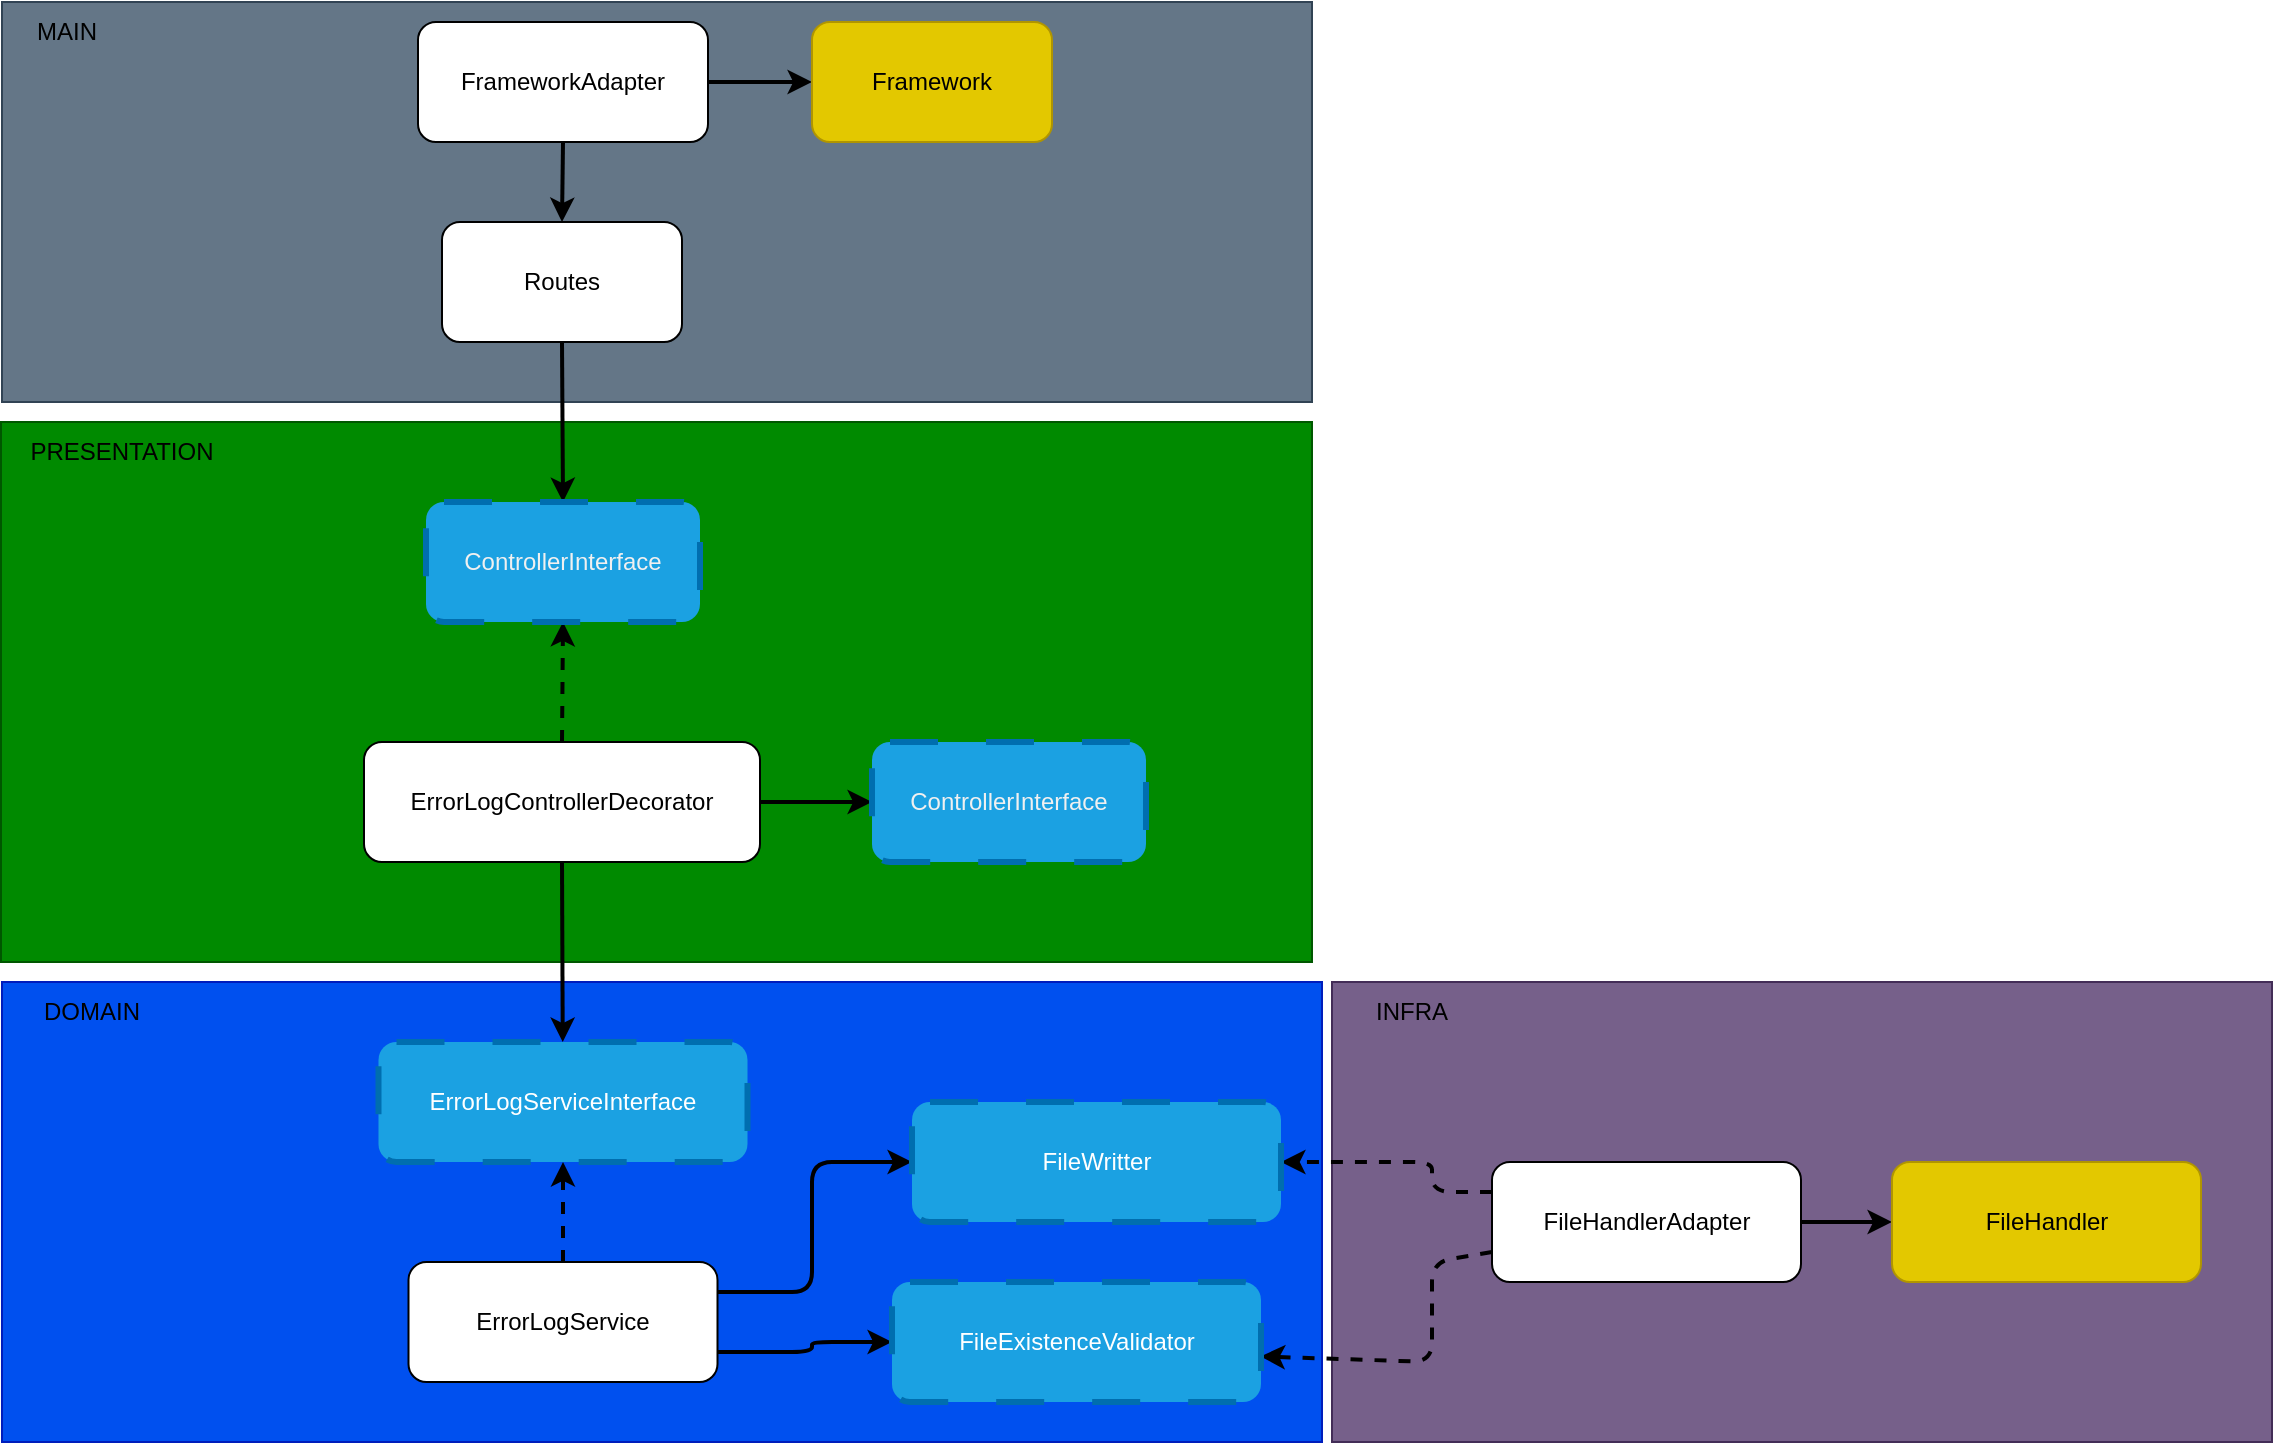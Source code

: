 <mxfile>
    <diagram id="zK1dI7uxoi_cO0yVkpNh" name="Page-1">
        <mxGraphModel dx="1214" dy="552" grid="1" gridSize="10" guides="1" tooltips="1" connect="1" arrows="1" fold="1" page="1" pageScale="1" pageWidth="850" pageHeight="1100" math="0" shadow="0">
            <root>
                <mxCell id="0"/>
                <mxCell id="1" parent="0"/>
                <mxCell id="28" value="" style="rounded=0;whiteSpace=wrap;html=1;fillColor=#76608a;fontColor=#ffffff;strokeColor=#432D57;" parent="1" vertex="1">
                    <mxGeometry x="810" y="520" width="470" height="230" as="geometry"/>
                </mxCell>
                <mxCell id="25" value="" style="rounded=0;whiteSpace=wrap;html=1;fillColor=#0050ef;fontColor=#ffffff;strokeColor=#001DBC;" parent="1" vertex="1">
                    <mxGeometry x="145" y="520" width="660" height="230" as="geometry"/>
                </mxCell>
                <mxCell id="23" value="" style="rounded=0;whiteSpace=wrap;html=1;fillColor=#008a00;fontColor=#ffffff;strokeColor=#005700;" parent="1" vertex="1">
                    <mxGeometry x="144.5" y="240" width="655.5" height="270" as="geometry"/>
                </mxCell>
                <mxCell id="21" value="" style="rounded=0;whiteSpace=wrap;html=1;fillColor=#647687;fontColor=#ffffff;strokeColor=#314354;" parent="1" vertex="1">
                    <mxGeometry x="145" y="30" width="655" height="200" as="geometry"/>
                </mxCell>
                <mxCell id="13" style="edgeStyle=none;html=1;exitX=0.5;exitY=1;exitDx=0;exitDy=0;entryX=0.5;entryY=0;entryDx=0;entryDy=0;strokeWidth=2;" parent="1" source="9" target="10" edge="1">
                    <mxGeometry relative="1" as="geometry"/>
                </mxCell>
                <mxCell id="64" style="edgeStyle=none;html=1;exitX=1;exitY=0.5;exitDx=0;exitDy=0;entryX=0;entryY=0.5;entryDx=0;entryDy=0;strokeWidth=2;" parent="1" source="9" target="62" edge="1">
                    <mxGeometry relative="1" as="geometry"/>
                </mxCell>
                <mxCell id="9" value="FrameworkAdapter" style="rounded=1;whiteSpace=wrap;html=1;" parent="1" vertex="1">
                    <mxGeometry x="353" y="40" width="145" height="60" as="geometry"/>
                </mxCell>
                <mxCell id="42" style="edgeStyle=none;html=1;exitX=0.5;exitY=1;exitDx=0;exitDy=0;entryX=0.5;entryY=0;entryDx=0;entryDy=0;strokeWidth=2;" parent="1" source="10" target="40" edge="1">
                    <mxGeometry relative="1" as="geometry"/>
                </mxCell>
                <mxCell id="10" value="Routes" style="rounded=1;whiteSpace=wrap;html=1;" parent="1" vertex="1">
                    <mxGeometry x="365" y="140" width="120" height="60" as="geometry"/>
                </mxCell>
                <mxCell id="38" style="edgeStyle=none;html=1;exitX=0.5;exitY=1;exitDx=0;exitDy=0;strokeWidth=2;" parent="1" source="11" target="37" edge="1">
                    <mxGeometry relative="1" as="geometry"/>
                </mxCell>
                <mxCell id="41" style="edgeStyle=none;html=1;exitX=0.5;exitY=0;exitDx=0;exitDy=0;entryX=0.5;entryY=1;entryDx=0;entryDy=0;dashed=1;strokeWidth=2;" parent="1" source="11" target="40" edge="1">
                    <mxGeometry relative="1" as="geometry"/>
                </mxCell>
                <mxCell id="75" style="edgeStyle=none;html=1;exitX=1;exitY=0.5;exitDx=0;exitDy=0;entryX=0;entryY=0.5;entryDx=0;entryDy=0;strokeWidth=2;" parent="1" source="11" target="43" edge="1">
                    <mxGeometry relative="1" as="geometry"/>
                </mxCell>
                <mxCell id="11" value="ErrorLogControllerDecorator" style="rounded=1;whiteSpace=wrap;html=1;" parent="1" vertex="1">
                    <mxGeometry x="326" y="400" width="198" height="60" as="geometry"/>
                </mxCell>
                <mxCell id="39" style="edgeStyle=none;html=1;exitX=0.5;exitY=0;exitDx=0;exitDy=0;entryX=0.5;entryY=1;entryDx=0;entryDy=0;strokeWidth=2;dashed=1;" parent="1" source="14" target="37" edge="1">
                    <mxGeometry relative="1" as="geometry"/>
                </mxCell>
                <mxCell id="85" style="edgeStyle=none;html=1;exitX=1;exitY=0.25;exitDx=0;exitDy=0;entryX=0;entryY=0.5;entryDx=0;entryDy=0;strokeWidth=2;" edge="1" parent="1" source="14" target="33">
                    <mxGeometry relative="1" as="geometry">
                        <Array as="points">
                            <mxPoint x="550" y="675"/>
                            <mxPoint x="550" y="610"/>
                        </Array>
                    </mxGeometry>
                </mxCell>
                <mxCell id="87" style="edgeStyle=none;html=1;exitX=1;exitY=0.75;exitDx=0;exitDy=0;entryX=0;entryY=0.5;entryDx=0;entryDy=0;strokeWidth=2;" edge="1" parent="1" source="14" target="65">
                    <mxGeometry relative="1" as="geometry">
                        <Array as="points">
                            <mxPoint x="550" y="705"/>
                            <mxPoint x="550" y="700"/>
                        </Array>
                    </mxGeometry>
                </mxCell>
                <mxCell id="14" value="ErrorLogService" style="rounded=1;whiteSpace=wrap;html=1;" parent="1" vertex="1">
                    <mxGeometry x="348.25" y="660" width="154.5" height="60" as="geometry"/>
                </mxCell>
                <mxCell id="63" style="edgeStyle=none;html=1;exitX=1;exitY=0.5;exitDx=0;exitDy=0;entryX=0;entryY=0.5;entryDx=0;entryDy=0;strokeWidth=2;" parent="1" source="16" target="18" edge="1">
                    <mxGeometry relative="1" as="geometry"/>
                </mxCell>
                <mxCell id="83" style="edgeStyle=none;html=1;exitX=0;exitY=0.25;exitDx=0;exitDy=0;entryX=1;entryY=0.5;entryDx=0;entryDy=0;dashed=1;strokeWidth=2;" edge="1" parent="1" source="16" target="33">
                    <mxGeometry relative="1" as="geometry">
                        <Array as="points">
                            <mxPoint x="860" y="625"/>
                            <mxPoint x="860" y="610"/>
                        </Array>
                    </mxGeometry>
                </mxCell>
                <mxCell id="84" style="edgeStyle=none;html=1;exitX=0;exitY=0.75;exitDx=0;exitDy=0;entryX=0.999;entryY=0.62;entryDx=0;entryDy=0;entryPerimeter=0;dashed=1;strokeWidth=2;" edge="1" parent="1" source="16" target="65">
                    <mxGeometry relative="1" as="geometry">
                        <Array as="points">
                            <mxPoint x="860" y="660"/>
                            <mxPoint x="860" y="710"/>
                        </Array>
                    </mxGeometry>
                </mxCell>
                <mxCell id="16" value="FileHandlerAdapter" style="rounded=1;whiteSpace=wrap;html=1;" parent="1" vertex="1">
                    <mxGeometry x="890" y="610" width="154.5" height="60" as="geometry"/>
                </mxCell>
                <mxCell id="18" value="FileHandler" style="rounded=1;whiteSpace=wrap;html=1;fillColor=#e3c800;fontColor=#000000;strokeColor=#B09500;" parent="1" vertex="1">
                    <mxGeometry x="1090" y="610" width="154.5" height="60" as="geometry"/>
                </mxCell>
                <mxCell id="22" value="MAIN" style="text;html=1;strokeColor=none;fillColor=none;align=center;verticalAlign=middle;whiteSpace=wrap;rounded=0;" parent="1" vertex="1">
                    <mxGeometry x="145" y="30" width="65" height="30" as="geometry"/>
                </mxCell>
                <mxCell id="24" value="PRESENTATION" style="text;html=1;strokeColor=none;fillColor=none;align=center;verticalAlign=middle;whiteSpace=wrap;rounded=0;" parent="1" vertex="1">
                    <mxGeometry x="144.5" y="240" width="120" height="30" as="geometry"/>
                </mxCell>
                <mxCell id="26" value="DOMAIN" style="text;html=1;strokeColor=none;fillColor=none;align=center;verticalAlign=middle;whiteSpace=wrap;rounded=0;" parent="1" vertex="1">
                    <mxGeometry x="145" y="520" width="90" height="30" as="geometry"/>
                </mxCell>
                <mxCell id="29" value="INFRA" style="text;html=1;strokeColor=none;fillColor=none;align=center;verticalAlign=middle;whiteSpace=wrap;rounded=0;" parent="1" vertex="1">
                    <mxGeometry x="810" y="520" width="80" height="30" as="geometry"/>
                </mxCell>
                <mxCell id="33" value="FileWritter" style="rounded=1;whiteSpace=wrap;html=1;dashed=1;dashPattern=8 8;strokeWidth=3;fillColor=#1ba1e2;fontColor=#ffffff;strokeColor=#006EAF;" parent="1" vertex="1">
                    <mxGeometry x="600" y="580" width="184.5" height="60" as="geometry"/>
                </mxCell>
                <mxCell id="37" value="ErrorLogServiceInterface" style="rounded=1;whiteSpace=wrap;html=1;dashed=1;dashPattern=8 8;strokeWidth=3;fillColor=#1ba1e2;fontColor=#ffffff;strokeColor=#006EAF;" parent="1" vertex="1">
                    <mxGeometry x="333.25" y="550" width="184.5" height="60" as="geometry"/>
                </mxCell>
                <mxCell id="40" value="&lt;span style=&quot;color: rgb(240, 240, 240);&quot;&gt;ControllerInterface&lt;/span&gt;" style="rounded=1;whiteSpace=wrap;html=1;dashed=1;dashPattern=8 8;strokeWidth=3;fillColor=#1ba1e2;fontColor=#ffffff;strokeColor=#006EAF;" parent="1" vertex="1">
                    <mxGeometry x="357" y="280" width="137" height="60" as="geometry"/>
                </mxCell>
                <mxCell id="43" value="&lt;span style=&quot;color: rgb(240, 240, 240);&quot;&gt;ControllerInterface&lt;/span&gt;" style="rounded=1;whiteSpace=wrap;html=1;dashed=1;dashPattern=8 8;strokeWidth=3;fillColor=#1ba1e2;fontColor=#ffffff;strokeColor=#006EAF;" parent="1" vertex="1">
                    <mxGeometry x="580" y="400" width="137" height="60" as="geometry"/>
                </mxCell>
                <mxCell id="62" value="Framework" style="rounded=1;whiteSpace=wrap;html=1;fillColor=#e3c800;fontColor=#000000;strokeColor=#B09500;" parent="1" vertex="1">
                    <mxGeometry x="550" y="40" width="120" height="60" as="geometry"/>
                </mxCell>
                <mxCell id="65" value="FileExistenceValidator" style="rounded=1;whiteSpace=wrap;html=1;dashed=1;dashPattern=8 8;strokeWidth=3;fillColor=#1ba1e2;fontColor=#ffffff;strokeColor=#006EAF;" parent="1" vertex="1">
                    <mxGeometry x="590" y="670" width="184.5" height="60" as="geometry"/>
                </mxCell>
            </root>
        </mxGraphModel>
    </diagram>
</mxfile>